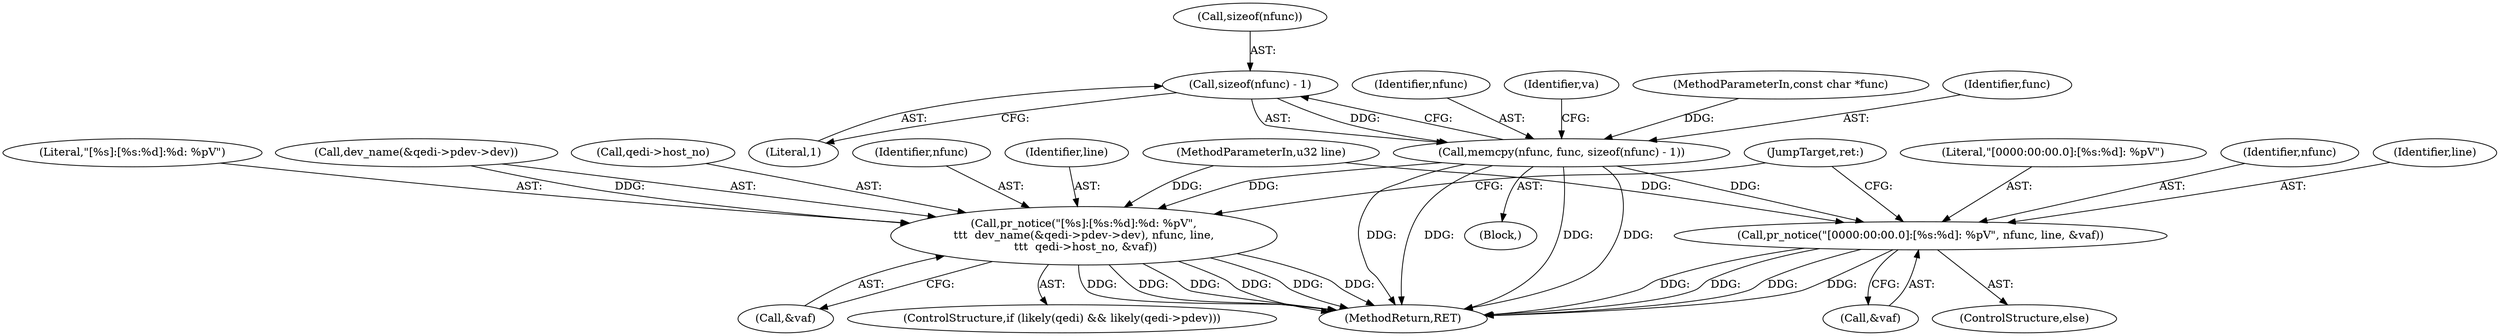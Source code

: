 digraph "1_linux_c09581a52765a85f19fc35340127396d5e3379cc_1@API" {
"1000117" [label="(Call,sizeof(nfunc) - 1)"];
"1000114" [label="(Call,memcpy(nfunc, func, sizeof(nfunc) - 1))"];
"1000149" [label="(Call,pr_notice(\"[%s]:[%s:%d]:%d: %pV\",\n\t\t\t  dev_name(&qedi->pdev->dev), nfunc, line,\n \t\t\t  qedi->host_no, &vaf))"];
"1000166" [label="(Call,pr_notice(\"[0000:00:00.0]:[%s:%d]: %pV\", nfunc, line, &vaf))"];
"1000175" [label="(MethodReturn,RET)"];
"1000141" [label="(ControlStructure,if (likely(qedi) && likely(qedi->pdev)))"];
"1000117" [label="(Call,sizeof(nfunc) - 1)"];
"1000105" [label="(Block,)"];
"1000103" [label="(MethodParameterIn,u32 line)"];
"1000168" [label="(Identifier,nfunc)"];
"1000115" [label="(Identifier,nfunc)"];
"1000163" [label="(Call,&vaf)"];
"1000118" [label="(Call,sizeof(nfunc))"];
"1000170" [label="(Call,&vaf)"];
"1000150" [label="(Literal,\"[%s]:[%s:%d]:%d: %pV\")"];
"1000151" [label="(Call,dev_name(&qedi->pdev->dev))"];
"1000160" [label="(Call,qedi->host_no)"];
"1000169" [label="(Identifier,line)"];
"1000165" [label="(ControlStructure,else)"];
"1000149" [label="(Call,pr_notice(\"[%s]:[%s:%d]:%d: %pV\",\n\t\t\t  dev_name(&qedi->pdev->dev), nfunc, line,\n \t\t\t  qedi->host_no, &vaf))"];
"1000122" [label="(Identifier,va)"];
"1000102" [label="(MethodParameterIn,const char *func)"];
"1000158" [label="(Identifier,nfunc)"];
"1000116" [label="(Identifier,func)"];
"1000120" [label="(Literal,1)"];
"1000167" [label="(Literal,\"[0000:00:00.0]:[%s:%d]: %pV\")"];
"1000114" [label="(Call,memcpy(nfunc, func, sizeof(nfunc) - 1))"];
"1000166" [label="(Call,pr_notice(\"[0000:00:00.0]:[%s:%d]: %pV\", nfunc, line, &vaf))"];
"1000159" [label="(Identifier,line)"];
"1000172" [label="(JumpTarget,ret:)"];
"1000117" -> "1000114"  [label="AST: "];
"1000117" -> "1000120"  [label="CFG: "];
"1000118" -> "1000117"  [label="AST: "];
"1000120" -> "1000117"  [label="AST: "];
"1000114" -> "1000117"  [label="CFG: "];
"1000117" -> "1000114"  [label="DDG: "];
"1000114" -> "1000105"  [label="AST: "];
"1000115" -> "1000114"  [label="AST: "];
"1000116" -> "1000114"  [label="AST: "];
"1000122" -> "1000114"  [label="CFG: "];
"1000114" -> "1000175"  [label="DDG: "];
"1000114" -> "1000175"  [label="DDG: "];
"1000114" -> "1000175"  [label="DDG: "];
"1000114" -> "1000175"  [label="DDG: "];
"1000102" -> "1000114"  [label="DDG: "];
"1000114" -> "1000149"  [label="DDG: "];
"1000114" -> "1000166"  [label="DDG: "];
"1000149" -> "1000141"  [label="AST: "];
"1000149" -> "1000163"  [label="CFG: "];
"1000150" -> "1000149"  [label="AST: "];
"1000151" -> "1000149"  [label="AST: "];
"1000158" -> "1000149"  [label="AST: "];
"1000159" -> "1000149"  [label="AST: "];
"1000160" -> "1000149"  [label="AST: "];
"1000163" -> "1000149"  [label="AST: "];
"1000172" -> "1000149"  [label="CFG: "];
"1000149" -> "1000175"  [label="DDG: "];
"1000149" -> "1000175"  [label="DDG: "];
"1000149" -> "1000175"  [label="DDG: "];
"1000149" -> "1000175"  [label="DDG: "];
"1000149" -> "1000175"  [label="DDG: "];
"1000149" -> "1000175"  [label="DDG: "];
"1000151" -> "1000149"  [label="DDG: "];
"1000103" -> "1000149"  [label="DDG: "];
"1000166" -> "1000165"  [label="AST: "];
"1000166" -> "1000170"  [label="CFG: "];
"1000167" -> "1000166"  [label="AST: "];
"1000168" -> "1000166"  [label="AST: "];
"1000169" -> "1000166"  [label="AST: "];
"1000170" -> "1000166"  [label="AST: "];
"1000172" -> "1000166"  [label="CFG: "];
"1000166" -> "1000175"  [label="DDG: "];
"1000166" -> "1000175"  [label="DDG: "];
"1000166" -> "1000175"  [label="DDG: "];
"1000166" -> "1000175"  [label="DDG: "];
"1000103" -> "1000166"  [label="DDG: "];
}
